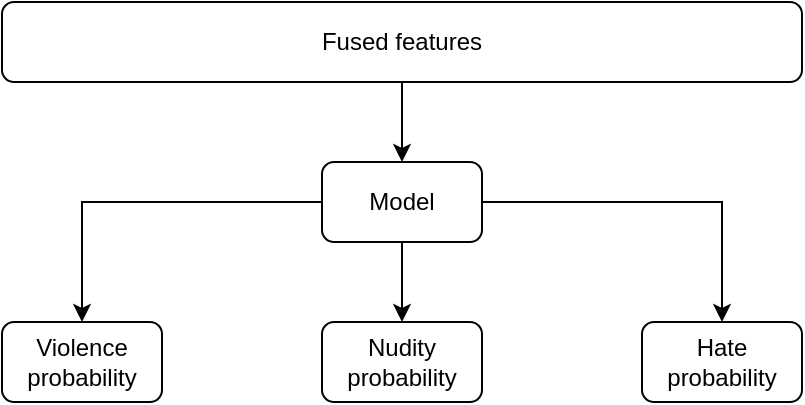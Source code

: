 <mxfile version="28.2.0">
  <diagram id="FiXUJnzLlhFP-MB1lQGa" name="Page-1">
    <mxGraphModel dx="976" dy="565" grid="1" gridSize="10" guides="1" tooltips="1" connect="1" arrows="1" fold="1" page="1" pageScale="1" pageWidth="850" pageHeight="1100" math="0" shadow="0">
      <root>
        <mxCell id="0" />
        <mxCell id="1" parent="0" />
        <mxCell id="DZDfxgOg0tuGT-cDEo6J-1" value="Nudity probability" style="rounded=1;whiteSpace=wrap;html=1;" parent="1" vertex="1">
          <mxGeometry x="240" y="200" width="80" height="40" as="geometry" />
        </mxCell>
        <mxCell id="DZDfxgOg0tuGT-cDEo6J-2" style="edgeStyle=orthogonalEdgeStyle;rounded=0;orthogonalLoop=1;jettySize=auto;html=1;exitX=0.5;exitY=1;exitDx=0;exitDy=0;entryX=0.5;entryY=0;entryDx=0;entryDy=0;" parent="1" source="DZDfxgOg0tuGT-cDEo6J-3" target="DZDfxgOg0tuGT-cDEo6J-1" edge="1">
          <mxGeometry relative="1" as="geometry" />
        </mxCell>
        <mxCell id="DZDfxgOg0tuGT-cDEo6J-8" style="edgeStyle=orthogonalEdgeStyle;rounded=0;orthogonalLoop=1;jettySize=auto;html=1;exitX=0;exitY=0.5;exitDx=0;exitDy=0;entryX=0.5;entryY=0;entryDx=0;entryDy=0;" parent="1" source="DZDfxgOg0tuGT-cDEo6J-3" target="DZDfxgOg0tuGT-cDEo6J-6" edge="1">
          <mxGeometry relative="1" as="geometry" />
        </mxCell>
        <mxCell id="DZDfxgOg0tuGT-cDEo6J-9" style="edgeStyle=orthogonalEdgeStyle;rounded=0;orthogonalLoop=1;jettySize=auto;html=1;exitX=1;exitY=0.5;exitDx=0;exitDy=0;entryX=0.5;entryY=0;entryDx=0;entryDy=0;" parent="1" source="DZDfxgOg0tuGT-cDEo6J-3" target="DZDfxgOg0tuGT-cDEo6J-7" edge="1">
          <mxGeometry relative="1" as="geometry" />
        </mxCell>
        <mxCell id="DZDfxgOg0tuGT-cDEo6J-3" value="Model" style="rounded=1;whiteSpace=wrap;html=1;" parent="1" vertex="1">
          <mxGeometry x="240" y="120" width="80" height="40" as="geometry" />
        </mxCell>
        <mxCell id="DZDfxgOg0tuGT-cDEo6J-4" style="edgeStyle=orthogonalEdgeStyle;rounded=0;orthogonalLoop=1;jettySize=auto;html=1;exitX=0.5;exitY=1;exitDx=0;exitDy=0;entryX=0.5;entryY=0;entryDx=0;entryDy=0;" parent="1" source="DZDfxgOg0tuGT-cDEo6J-5" target="DZDfxgOg0tuGT-cDEo6J-3" edge="1">
          <mxGeometry relative="1" as="geometry" />
        </mxCell>
        <mxCell id="DZDfxgOg0tuGT-cDEo6J-5" value="Fused features" style="rounded=1;whiteSpace=wrap;html=1;" parent="1" vertex="1">
          <mxGeometry x="80" y="40" width="400" height="40" as="geometry" />
        </mxCell>
        <mxCell id="DZDfxgOg0tuGT-cDEo6J-6" value="Violence probability" style="rounded=1;whiteSpace=wrap;html=1;" parent="1" vertex="1">
          <mxGeometry x="80" y="200" width="80" height="40" as="geometry" />
        </mxCell>
        <mxCell id="DZDfxgOg0tuGT-cDEo6J-7" value="Hate probability" style="rounded=1;whiteSpace=wrap;html=1;" parent="1" vertex="1">
          <mxGeometry x="400" y="200" width="80" height="40" as="geometry" />
        </mxCell>
      </root>
    </mxGraphModel>
  </diagram>
</mxfile>
